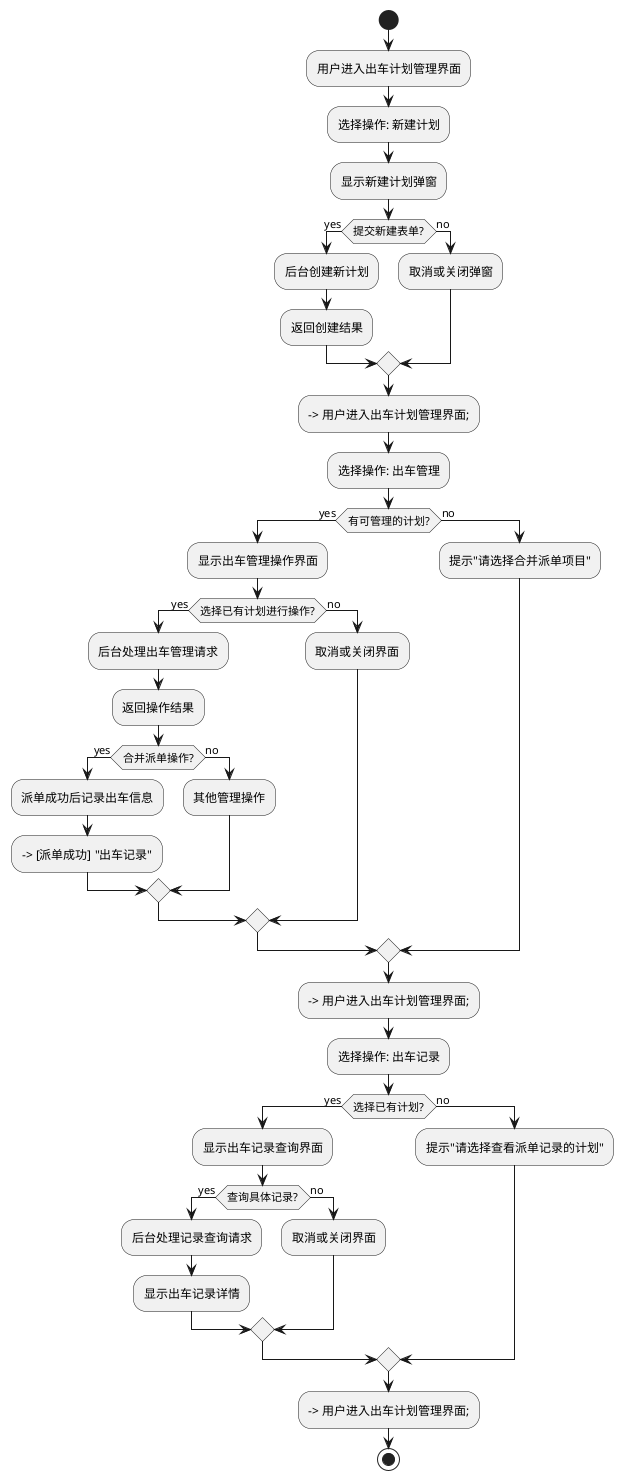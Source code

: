 @startuml
'https://plantuml.com/activity-diagram-beta

start
:用户进入出车计划管理界面;

' 新建计划
:选择操作: 新建计划;
:显示新建计划弹窗;
if (提交新建表单?) then (yes)
  :后台创建新计划;
  :返回创建结果;
else (no)
  :取消或关闭弹窗;
endif
--> 用户进入出车计划管理界面;

' 出车管理
:选择操作: 出车管理;
if (有可管理的计划?) then (yes)
  :显示出车管理操作界面;
  if (选择已有计划进行操作?) then (yes)
    :后台处理出车管理请求;
    :返回操作结果;
    if (合并派单操作?) then (yes)
      :派单成功后记录出车信息;
      --> [派单成功] "出车记录"
    else (no)
      :其他管理操作;
    endif
  else (no)
    :取消或关闭界面;
  endif
else (no)
  :提示"请选择合并派单项目";
endif
--> 用户进入出车计划管理界面;

' 出车记录
:选择操作: 出车记录;
if (选择已有计划?) then (yes)
  :显示出车记录查询界面;
  if (查询具体记录?) then (yes)
    :后台处理记录查询请求;
    :显示出车记录详情;
  else (no)
    :取消或关闭界面;
  endif
else (no)
  :提示"请选择查看派单记录的计划";
endif
--> 用户进入出车计划管理界面;

stop
@enduml
